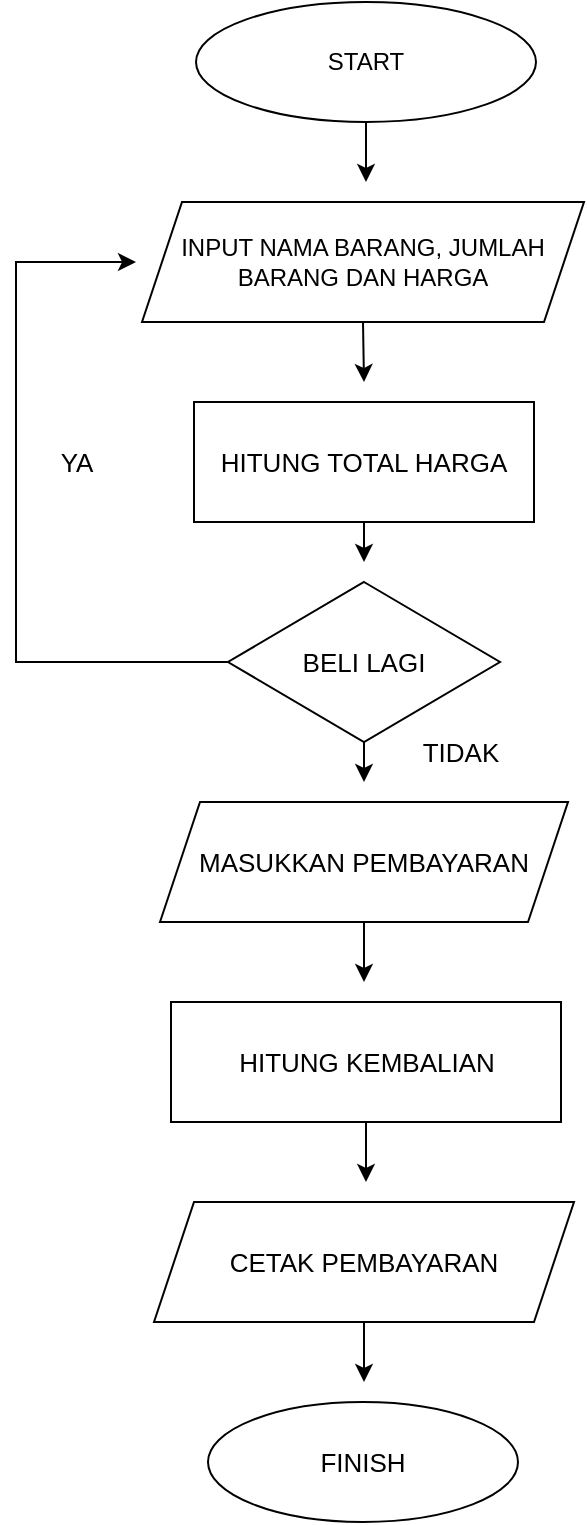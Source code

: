 <mxfile>
    <diagram id="h4XZIOV1C-ptTqepflwT" name="Page-1">
        <mxGraphModel dx="650" dy="364" grid="1" gridSize="10" guides="1" tooltips="1" connect="1" arrows="1" fold="1" page="1" pageScale="1" pageWidth="850" pageHeight="1100" math="0" shadow="0">
            <root>
                <mxCell id="0"/>
                <mxCell id="1" parent="0"/>
                <mxCell id="2" style="edgeStyle=orthogonalEdgeStyle;rounded=0;orthogonalLoop=1;jettySize=auto;html=1;exitX=0.5;exitY=1;exitDx=0;exitDy=0;fontSize=13;" edge="1" parent="1" source="3">
                    <mxGeometry relative="1" as="geometry">
                        <mxPoint x="415" y="150" as="targetPoint"/>
                    </mxGeometry>
                </mxCell>
                <mxCell id="3" value="START" style="ellipse;whiteSpace=wrap;html=1;" vertex="1" parent="1">
                    <mxGeometry x="330" y="60" width="170" height="60" as="geometry"/>
                </mxCell>
                <mxCell id="4" style="edgeStyle=orthogonalEdgeStyle;rounded=0;orthogonalLoop=1;jettySize=auto;html=1;exitX=0.5;exitY=1;exitDx=0;exitDy=0;fontSize=13;" edge="1" parent="1" source="5">
                    <mxGeometry relative="1" as="geometry">
                        <mxPoint x="414" y="250" as="targetPoint"/>
                    </mxGeometry>
                </mxCell>
                <mxCell id="5" value="INPUT NAMA BARANG, JUMLAH BARANG DAN HARGA" style="shape=parallelogram;perimeter=parallelogramPerimeter;whiteSpace=wrap;html=1;fixedSize=1;" vertex="1" parent="1">
                    <mxGeometry x="303" y="160" width="221" height="60" as="geometry"/>
                </mxCell>
                <mxCell id="6" style="edgeStyle=orthogonalEdgeStyle;rounded=0;orthogonalLoop=1;jettySize=auto;html=1;exitX=0.5;exitY=1;exitDx=0;exitDy=0;fontSize=13;" edge="1" parent="1" source="7">
                    <mxGeometry relative="1" as="geometry">
                        <mxPoint x="414" y="340" as="targetPoint"/>
                    </mxGeometry>
                </mxCell>
                <mxCell id="7" value="HITUNG TOTAL HARGA" style="rounded=0;whiteSpace=wrap;html=1;fontSize=13;" vertex="1" parent="1">
                    <mxGeometry x="329" y="260" width="170" height="60" as="geometry"/>
                </mxCell>
                <mxCell id="8" style="edgeStyle=orthogonalEdgeStyle;rounded=0;orthogonalLoop=1;jettySize=auto;html=1;exitX=0.5;exitY=1;exitDx=0;exitDy=0;fontSize=13;" edge="1" parent="1" source="9">
                    <mxGeometry relative="1" as="geometry">
                        <mxPoint x="414" y="450" as="targetPoint"/>
                    </mxGeometry>
                </mxCell>
                <mxCell id="9" value="BELI LAGI" style="rhombus;whiteSpace=wrap;html=1;fontSize=13;" vertex="1" parent="1">
                    <mxGeometry x="346" y="350" width="136" height="80" as="geometry"/>
                </mxCell>
                <mxCell id="10" style="edgeStyle=orthogonalEdgeStyle;rounded=0;orthogonalLoop=1;jettySize=auto;html=1;exitX=0.5;exitY=1;exitDx=0;exitDy=0;fontSize=13;" edge="1" parent="1" source="11">
                    <mxGeometry relative="1" as="geometry">
                        <mxPoint x="414" y="550" as="targetPoint"/>
                    </mxGeometry>
                </mxCell>
                <mxCell id="11" value="MASUKKAN PEMBAYARAN" style="shape=parallelogram;perimeter=parallelogramPerimeter;whiteSpace=wrap;html=1;fixedSize=1;fontSize=13;" vertex="1" parent="1">
                    <mxGeometry x="312" y="460" width="204" height="60" as="geometry"/>
                </mxCell>
                <mxCell id="12" style="edgeStyle=orthogonalEdgeStyle;rounded=0;orthogonalLoop=1;jettySize=auto;html=1;exitX=0.5;exitY=1;exitDx=0;exitDy=0;fontSize=13;" edge="1" parent="1" source="13">
                    <mxGeometry relative="1" as="geometry">
                        <mxPoint x="415" y="650" as="targetPoint"/>
                    </mxGeometry>
                </mxCell>
                <mxCell id="13" value="HITUNG KEMBALIAN" style="rounded=0;whiteSpace=wrap;html=1;fontSize=13;" vertex="1" parent="1">
                    <mxGeometry x="317.5" y="560" width="195" height="60" as="geometry"/>
                </mxCell>
                <mxCell id="14" style="edgeStyle=orthogonalEdgeStyle;rounded=0;orthogonalLoop=1;jettySize=auto;html=1;exitX=0.5;exitY=1;exitDx=0;exitDy=0;fontSize=13;" edge="1" parent="1" source="15">
                    <mxGeometry relative="1" as="geometry">
                        <mxPoint x="414" y="750" as="targetPoint"/>
                    </mxGeometry>
                </mxCell>
                <mxCell id="15" value="CETAK PEMBAYARAN" style="shape=parallelogram;perimeter=parallelogramPerimeter;whiteSpace=wrap;html=1;fixedSize=1;fontSize=13;" vertex="1" parent="1">
                    <mxGeometry x="309" y="660" width="210" height="60" as="geometry"/>
                </mxCell>
                <mxCell id="16" value="FINISH" style="ellipse;whiteSpace=wrap;html=1;fontSize=13;" vertex="1" parent="1">
                    <mxGeometry x="336" y="760" width="155" height="60" as="geometry"/>
                </mxCell>
                <mxCell id="17" value="" style="edgeStyle=elbowEdgeStyle;elbow=horizontal;endArrow=classic;html=1;rounded=0;fontSize=13;exitX=0;exitY=0.5;exitDx=0;exitDy=0;" edge="1" parent="1" source="9">
                    <mxGeometry width="50" height="50" relative="1" as="geometry">
                        <mxPoint x="230" y="300" as="sourcePoint"/>
                        <mxPoint x="300" y="190" as="targetPoint"/>
                        <Array as="points">
                            <mxPoint x="240" y="320"/>
                            <mxPoint x="200" y="310"/>
                        </Array>
                    </mxGeometry>
                </mxCell>
                <mxCell id="18" value="YA" style="text;html=1;resizable=0;autosize=1;align=center;verticalAlign=middle;points=[];fillColor=none;strokeColor=none;rounded=0;fontSize=13;" vertex="1" parent="1">
                    <mxGeometry x="250" y="275" width="40" height="30" as="geometry"/>
                </mxCell>
                <mxCell id="19" value="TIDAK" style="text;html=1;resizable=0;autosize=1;align=center;verticalAlign=middle;points=[];fillColor=none;strokeColor=none;rounded=0;fontSize=13;" vertex="1" parent="1">
                    <mxGeometry x="432" y="420" width="60" height="30" as="geometry"/>
                </mxCell>
            </root>
        </mxGraphModel>
    </diagram>
</mxfile>